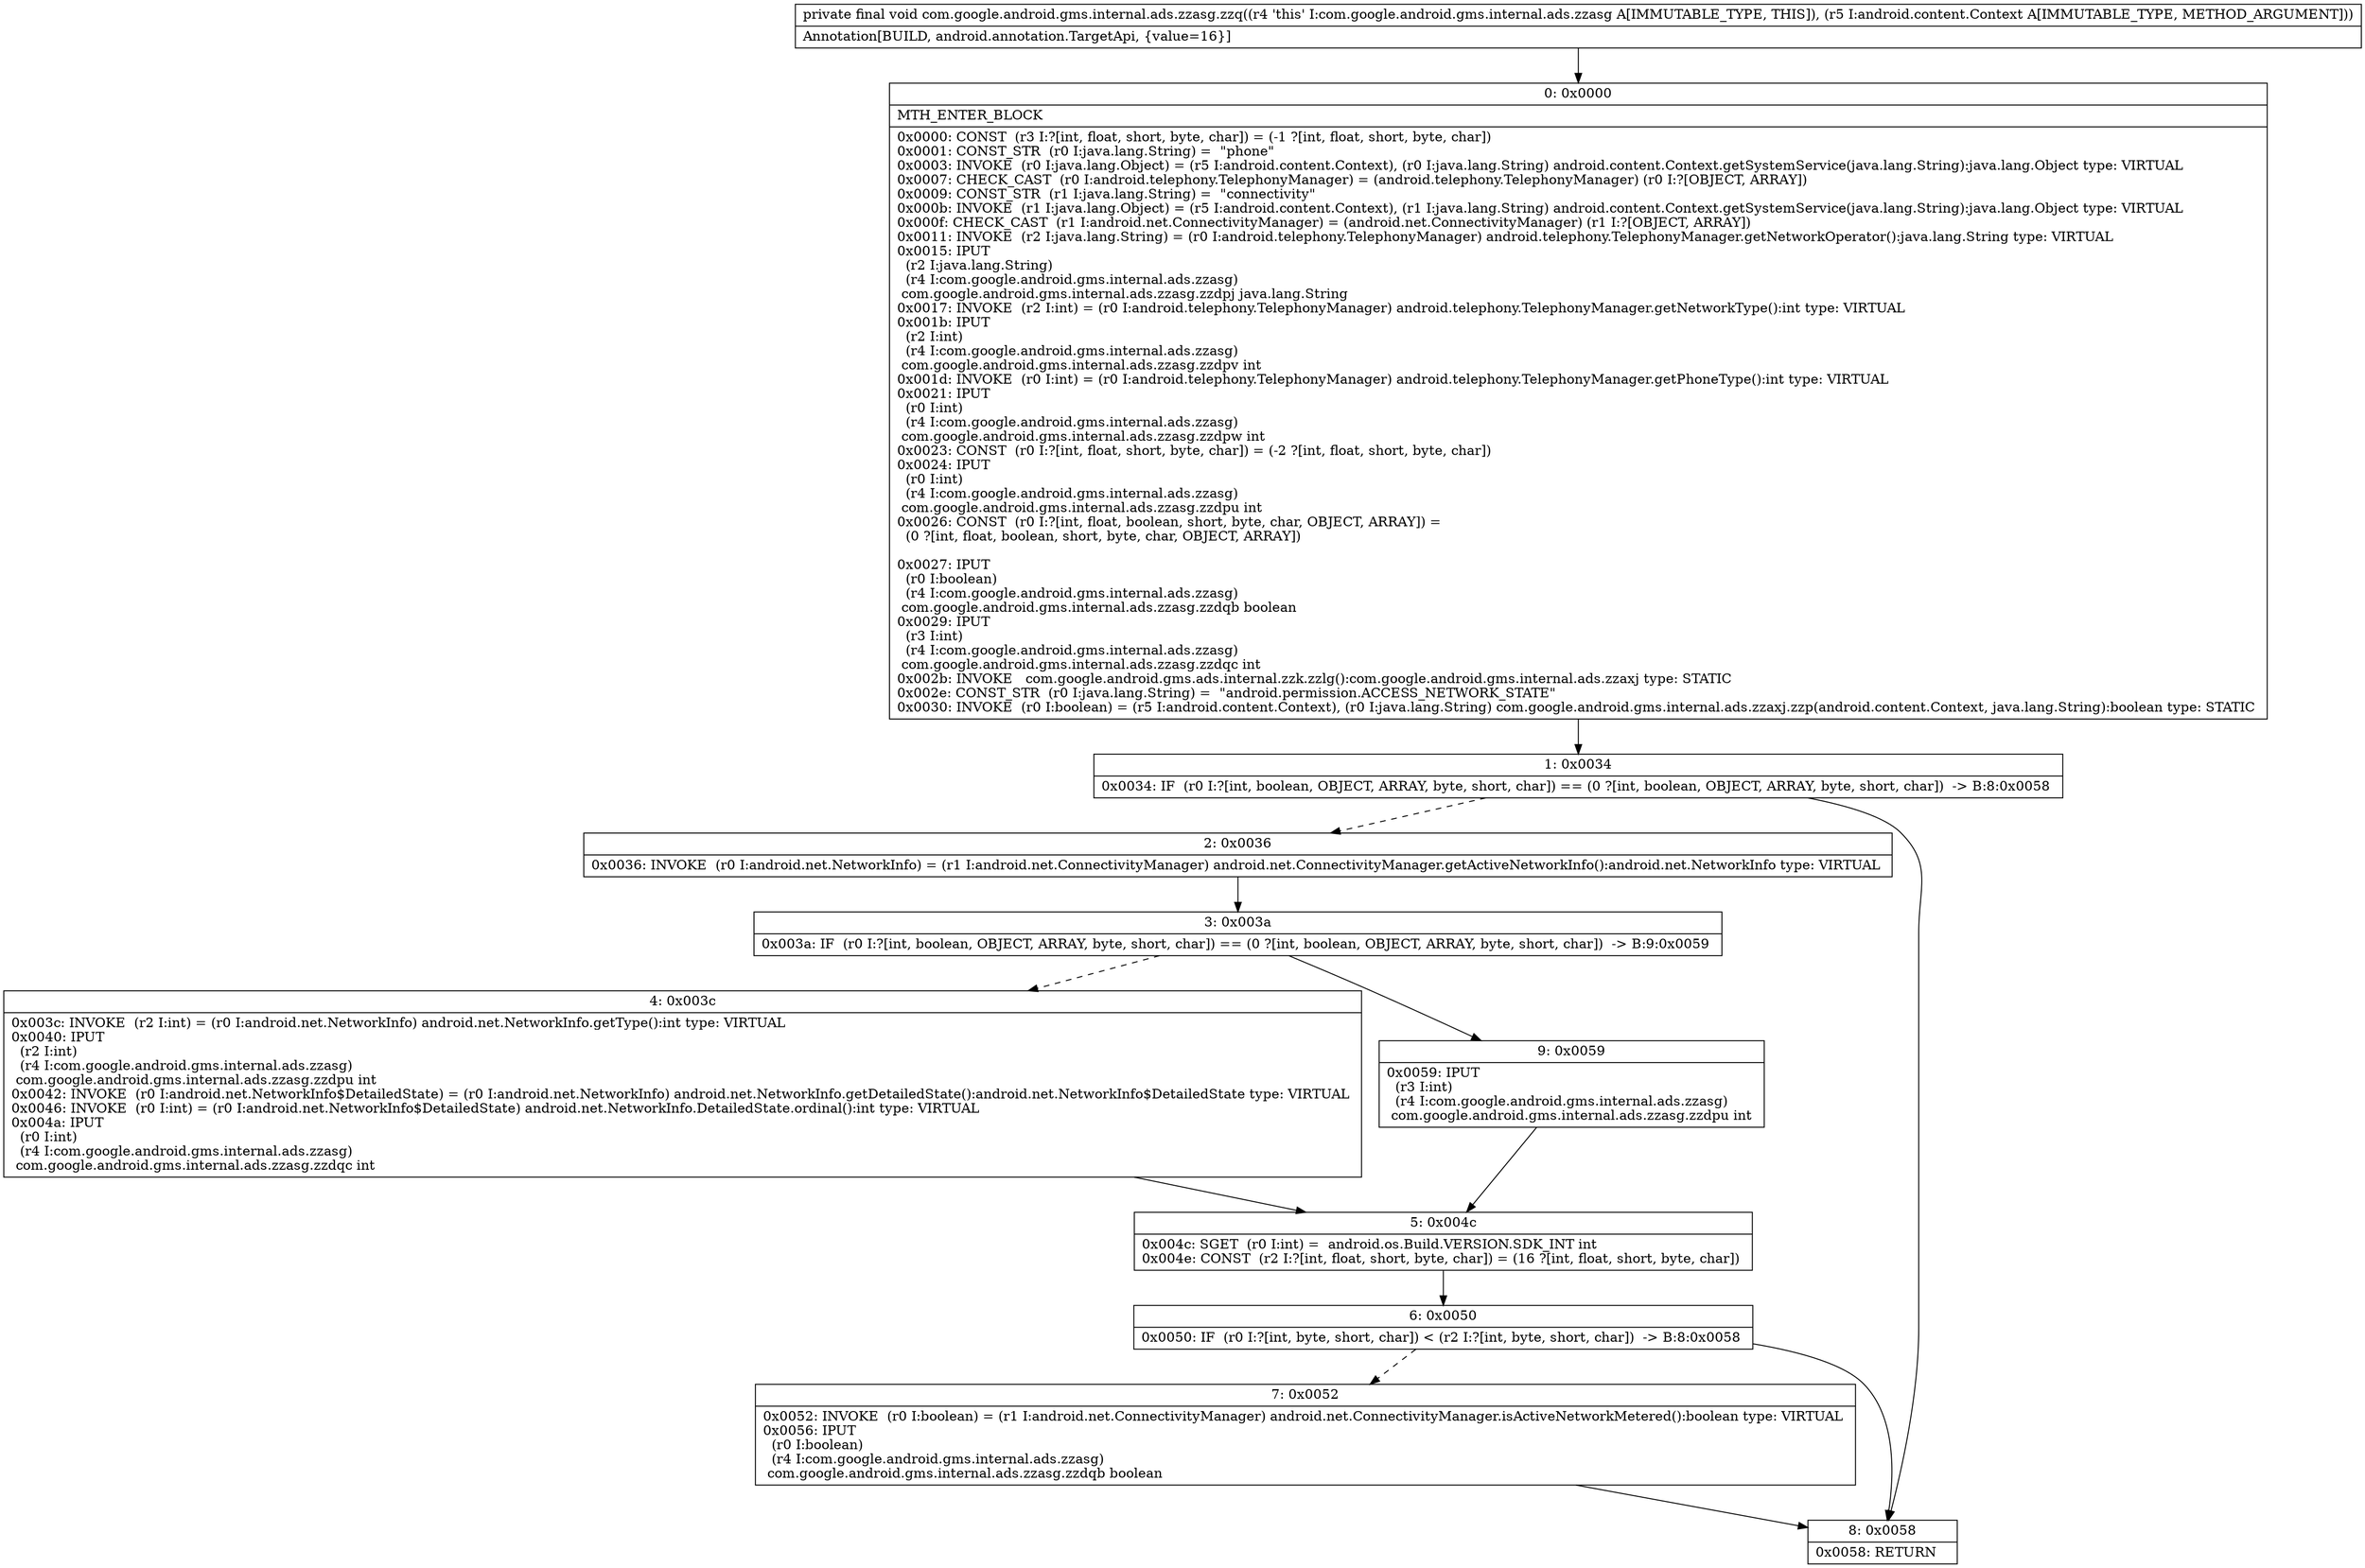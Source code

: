 digraph "CFG forcom.google.android.gms.internal.ads.zzasg.zzq(Landroid\/content\/Context;)V" {
Node_0 [shape=record,label="{0\:\ 0x0000|MTH_ENTER_BLOCK\l|0x0000: CONST  (r3 I:?[int, float, short, byte, char]) = (\-1 ?[int, float, short, byte, char]) \l0x0001: CONST_STR  (r0 I:java.lang.String) =  \"phone\" \l0x0003: INVOKE  (r0 I:java.lang.Object) = (r5 I:android.content.Context), (r0 I:java.lang.String) android.content.Context.getSystemService(java.lang.String):java.lang.Object type: VIRTUAL \l0x0007: CHECK_CAST  (r0 I:android.telephony.TelephonyManager) = (android.telephony.TelephonyManager) (r0 I:?[OBJECT, ARRAY]) \l0x0009: CONST_STR  (r1 I:java.lang.String) =  \"connectivity\" \l0x000b: INVOKE  (r1 I:java.lang.Object) = (r5 I:android.content.Context), (r1 I:java.lang.String) android.content.Context.getSystemService(java.lang.String):java.lang.Object type: VIRTUAL \l0x000f: CHECK_CAST  (r1 I:android.net.ConnectivityManager) = (android.net.ConnectivityManager) (r1 I:?[OBJECT, ARRAY]) \l0x0011: INVOKE  (r2 I:java.lang.String) = (r0 I:android.telephony.TelephonyManager) android.telephony.TelephonyManager.getNetworkOperator():java.lang.String type: VIRTUAL \l0x0015: IPUT  \l  (r2 I:java.lang.String)\l  (r4 I:com.google.android.gms.internal.ads.zzasg)\l com.google.android.gms.internal.ads.zzasg.zzdpj java.lang.String \l0x0017: INVOKE  (r2 I:int) = (r0 I:android.telephony.TelephonyManager) android.telephony.TelephonyManager.getNetworkType():int type: VIRTUAL \l0x001b: IPUT  \l  (r2 I:int)\l  (r4 I:com.google.android.gms.internal.ads.zzasg)\l com.google.android.gms.internal.ads.zzasg.zzdpv int \l0x001d: INVOKE  (r0 I:int) = (r0 I:android.telephony.TelephonyManager) android.telephony.TelephonyManager.getPhoneType():int type: VIRTUAL \l0x0021: IPUT  \l  (r0 I:int)\l  (r4 I:com.google.android.gms.internal.ads.zzasg)\l com.google.android.gms.internal.ads.zzasg.zzdpw int \l0x0023: CONST  (r0 I:?[int, float, short, byte, char]) = (\-2 ?[int, float, short, byte, char]) \l0x0024: IPUT  \l  (r0 I:int)\l  (r4 I:com.google.android.gms.internal.ads.zzasg)\l com.google.android.gms.internal.ads.zzasg.zzdpu int \l0x0026: CONST  (r0 I:?[int, float, boolean, short, byte, char, OBJECT, ARRAY]) = \l  (0 ?[int, float, boolean, short, byte, char, OBJECT, ARRAY])\l \l0x0027: IPUT  \l  (r0 I:boolean)\l  (r4 I:com.google.android.gms.internal.ads.zzasg)\l com.google.android.gms.internal.ads.zzasg.zzdqb boolean \l0x0029: IPUT  \l  (r3 I:int)\l  (r4 I:com.google.android.gms.internal.ads.zzasg)\l com.google.android.gms.internal.ads.zzasg.zzdqc int \l0x002b: INVOKE   com.google.android.gms.ads.internal.zzk.zzlg():com.google.android.gms.internal.ads.zzaxj type: STATIC \l0x002e: CONST_STR  (r0 I:java.lang.String) =  \"android.permission.ACCESS_NETWORK_STATE\" \l0x0030: INVOKE  (r0 I:boolean) = (r5 I:android.content.Context), (r0 I:java.lang.String) com.google.android.gms.internal.ads.zzaxj.zzp(android.content.Context, java.lang.String):boolean type: STATIC \l}"];
Node_1 [shape=record,label="{1\:\ 0x0034|0x0034: IF  (r0 I:?[int, boolean, OBJECT, ARRAY, byte, short, char]) == (0 ?[int, boolean, OBJECT, ARRAY, byte, short, char])  \-\> B:8:0x0058 \l}"];
Node_2 [shape=record,label="{2\:\ 0x0036|0x0036: INVOKE  (r0 I:android.net.NetworkInfo) = (r1 I:android.net.ConnectivityManager) android.net.ConnectivityManager.getActiveNetworkInfo():android.net.NetworkInfo type: VIRTUAL \l}"];
Node_3 [shape=record,label="{3\:\ 0x003a|0x003a: IF  (r0 I:?[int, boolean, OBJECT, ARRAY, byte, short, char]) == (0 ?[int, boolean, OBJECT, ARRAY, byte, short, char])  \-\> B:9:0x0059 \l}"];
Node_4 [shape=record,label="{4\:\ 0x003c|0x003c: INVOKE  (r2 I:int) = (r0 I:android.net.NetworkInfo) android.net.NetworkInfo.getType():int type: VIRTUAL \l0x0040: IPUT  \l  (r2 I:int)\l  (r4 I:com.google.android.gms.internal.ads.zzasg)\l com.google.android.gms.internal.ads.zzasg.zzdpu int \l0x0042: INVOKE  (r0 I:android.net.NetworkInfo$DetailedState) = (r0 I:android.net.NetworkInfo) android.net.NetworkInfo.getDetailedState():android.net.NetworkInfo$DetailedState type: VIRTUAL \l0x0046: INVOKE  (r0 I:int) = (r0 I:android.net.NetworkInfo$DetailedState) android.net.NetworkInfo.DetailedState.ordinal():int type: VIRTUAL \l0x004a: IPUT  \l  (r0 I:int)\l  (r4 I:com.google.android.gms.internal.ads.zzasg)\l com.google.android.gms.internal.ads.zzasg.zzdqc int \l}"];
Node_5 [shape=record,label="{5\:\ 0x004c|0x004c: SGET  (r0 I:int) =  android.os.Build.VERSION.SDK_INT int \l0x004e: CONST  (r2 I:?[int, float, short, byte, char]) = (16 ?[int, float, short, byte, char]) \l}"];
Node_6 [shape=record,label="{6\:\ 0x0050|0x0050: IF  (r0 I:?[int, byte, short, char]) \< (r2 I:?[int, byte, short, char])  \-\> B:8:0x0058 \l}"];
Node_7 [shape=record,label="{7\:\ 0x0052|0x0052: INVOKE  (r0 I:boolean) = (r1 I:android.net.ConnectivityManager) android.net.ConnectivityManager.isActiveNetworkMetered():boolean type: VIRTUAL \l0x0056: IPUT  \l  (r0 I:boolean)\l  (r4 I:com.google.android.gms.internal.ads.zzasg)\l com.google.android.gms.internal.ads.zzasg.zzdqb boolean \l}"];
Node_8 [shape=record,label="{8\:\ 0x0058|0x0058: RETURN   \l}"];
Node_9 [shape=record,label="{9\:\ 0x0059|0x0059: IPUT  \l  (r3 I:int)\l  (r4 I:com.google.android.gms.internal.ads.zzasg)\l com.google.android.gms.internal.ads.zzasg.zzdpu int \l}"];
MethodNode[shape=record,label="{private final void com.google.android.gms.internal.ads.zzasg.zzq((r4 'this' I:com.google.android.gms.internal.ads.zzasg A[IMMUTABLE_TYPE, THIS]), (r5 I:android.content.Context A[IMMUTABLE_TYPE, METHOD_ARGUMENT]))  | Annotation[BUILD, android.annotation.TargetApi, \{value=16\}]\l}"];
MethodNode -> Node_0;
Node_0 -> Node_1;
Node_1 -> Node_2[style=dashed];
Node_1 -> Node_8;
Node_2 -> Node_3;
Node_3 -> Node_4[style=dashed];
Node_3 -> Node_9;
Node_4 -> Node_5;
Node_5 -> Node_6;
Node_6 -> Node_7[style=dashed];
Node_6 -> Node_8;
Node_7 -> Node_8;
Node_9 -> Node_5;
}

